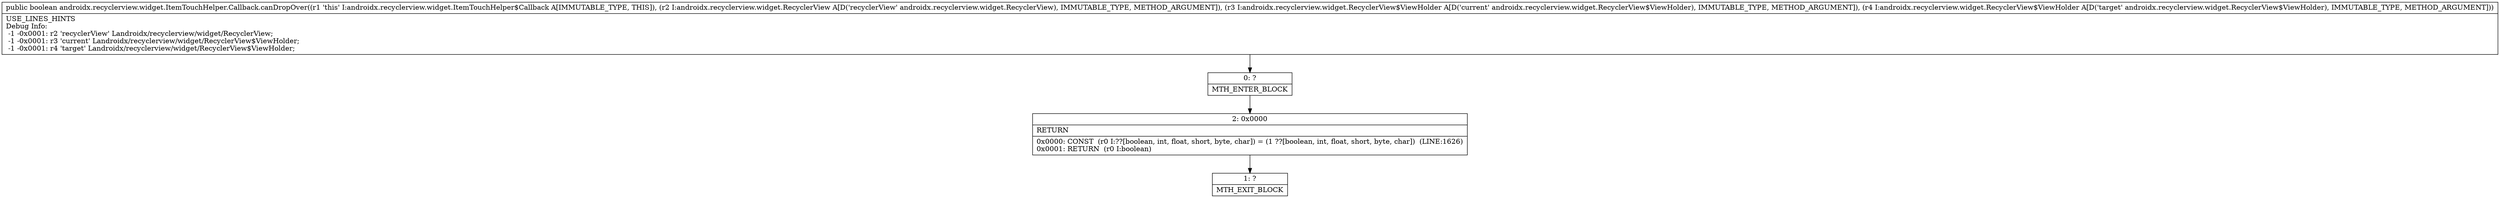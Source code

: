 digraph "CFG forandroidx.recyclerview.widget.ItemTouchHelper.Callback.canDropOver(Landroidx\/recyclerview\/widget\/RecyclerView;Landroidx\/recyclerview\/widget\/RecyclerView$ViewHolder;Landroidx\/recyclerview\/widget\/RecyclerView$ViewHolder;)Z" {
Node_0 [shape=record,label="{0\:\ ?|MTH_ENTER_BLOCK\l}"];
Node_2 [shape=record,label="{2\:\ 0x0000|RETURN\l|0x0000: CONST  (r0 I:??[boolean, int, float, short, byte, char]) = (1 ??[boolean, int, float, short, byte, char])  (LINE:1626)\l0x0001: RETURN  (r0 I:boolean) \l}"];
Node_1 [shape=record,label="{1\:\ ?|MTH_EXIT_BLOCK\l}"];
MethodNode[shape=record,label="{public boolean androidx.recyclerview.widget.ItemTouchHelper.Callback.canDropOver((r1 'this' I:androidx.recyclerview.widget.ItemTouchHelper$Callback A[IMMUTABLE_TYPE, THIS]), (r2 I:androidx.recyclerview.widget.RecyclerView A[D('recyclerView' androidx.recyclerview.widget.RecyclerView), IMMUTABLE_TYPE, METHOD_ARGUMENT]), (r3 I:androidx.recyclerview.widget.RecyclerView$ViewHolder A[D('current' androidx.recyclerview.widget.RecyclerView$ViewHolder), IMMUTABLE_TYPE, METHOD_ARGUMENT]), (r4 I:androidx.recyclerview.widget.RecyclerView$ViewHolder A[D('target' androidx.recyclerview.widget.RecyclerView$ViewHolder), IMMUTABLE_TYPE, METHOD_ARGUMENT]))  | USE_LINES_HINTS\lDebug Info:\l  \-1 \-0x0001: r2 'recyclerView' Landroidx\/recyclerview\/widget\/RecyclerView;\l  \-1 \-0x0001: r3 'current' Landroidx\/recyclerview\/widget\/RecyclerView$ViewHolder;\l  \-1 \-0x0001: r4 'target' Landroidx\/recyclerview\/widget\/RecyclerView$ViewHolder;\l}"];
MethodNode -> Node_0;Node_0 -> Node_2;
Node_2 -> Node_1;
}

